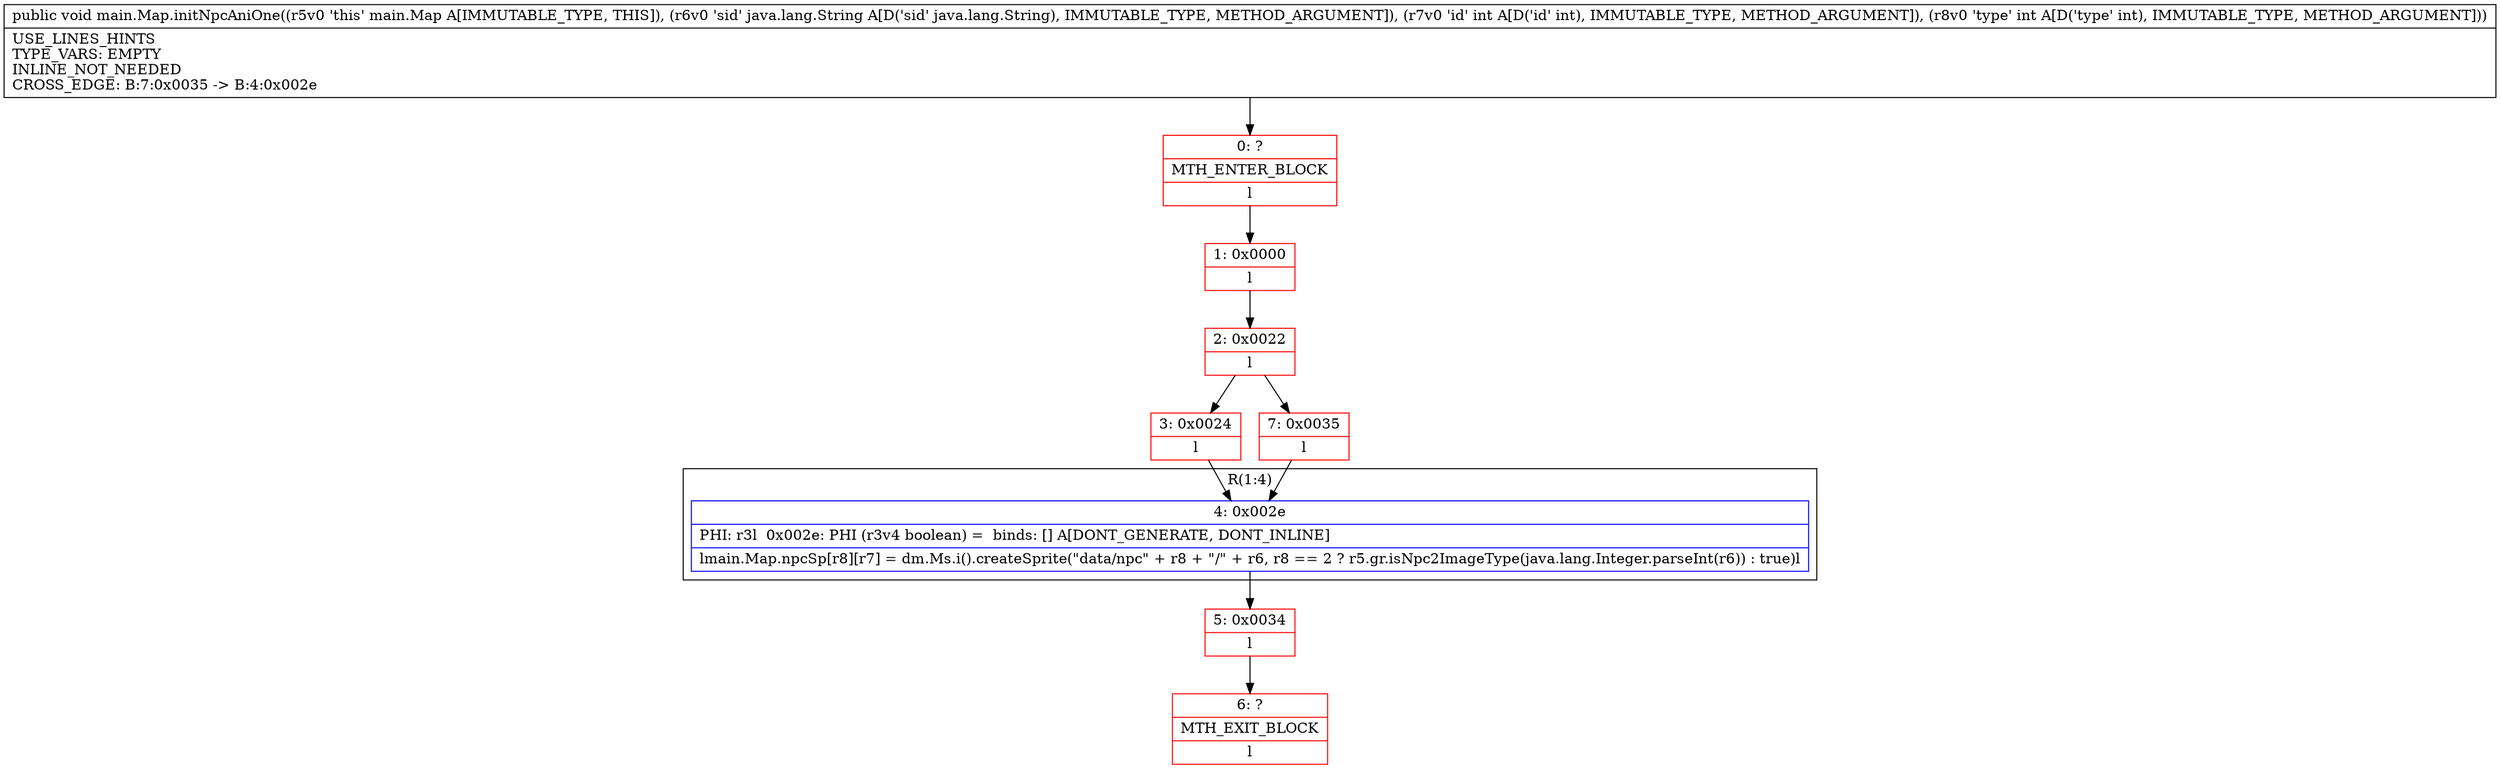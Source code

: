 digraph "CFG formain.Map.initNpcAniOne(Ljava\/lang\/String;II)V" {
subgraph cluster_Region_133753945 {
label = "R(1:4)";
node [shape=record,color=blue];
Node_4 [shape=record,label="{4\:\ 0x002e|PHI: r3l  0x002e: PHI (r3v4 boolean) =  binds: [] A[DONT_GENERATE, DONT_INLINE]\l|lmain.Map.npcSp[r8][r7] = dm.Ms.i().createSprite(\"data\/npc\" + r8 + \"\/\" + r6, r8 == 2 ? r5.gr.isNpc2ImageType(java.lang.Integer.parseInt(r6)) : true)l}"];
}
Node_0 [shape=record,color=red,label="{0\:\ ?|MTH_ENTER_BLOCK\l|l}"];
Node_1 [shape=record,color=red,label="{1\:\ 0x0000|l}"];
Node_2 [shape=record,color=red,label="{2\:\ 0x0022|l}"];
Node_3 [shape=record,color=red,label="{3\:\ 0x0024|l}"];
Node_5 [shape=record,color=red,label="{5\:\ 0x0034|l}"];
Node_6 [shape=record,color=red,label="{6\:\ ?|MTH_EXIT_BLOCK\l|l}"];
Node_7 [shape=record,color=red,label="{7\:\ 0x0035|l}"];
MethodNode[shape=record,label="{public void main.Map.initNpcAniOne((r5v0 'this' main.Map A[IMMUTABLE_TYPE, THIS]), (r6v0 'sid' java.lang.String A[D('sid' java.lang.String), IMMUTABLE_TYPE, METHOD_ARGUMENT]), (r7v0 'id' int A[D('id' int), IMMUTABLE_TYPE, METHOD_ARGUMENT]), (r8v0 'type' int A[D('type' int), IMMUTABLE_TYPE, METHOD_ARGUMENT]))  | USE_LINES_HINTS\lTYPE_VARS: EMPTY\lINLINE_NOT_NEEDED\lCROSS_EDGE: B:7:0x0035 \-\> B:4:0x002e\l}"];
MethodNode -> Node_0;
Node_4 -> Node_5;
Node_0 -> Node_1;
Node_1 -> Node_2;
Node_2 -> Node_3;
Node_2 -> Node_7;
Node_3 -> Node_4;
Node_5 -> Node_6;
Node_7 -> Node_4;
}

